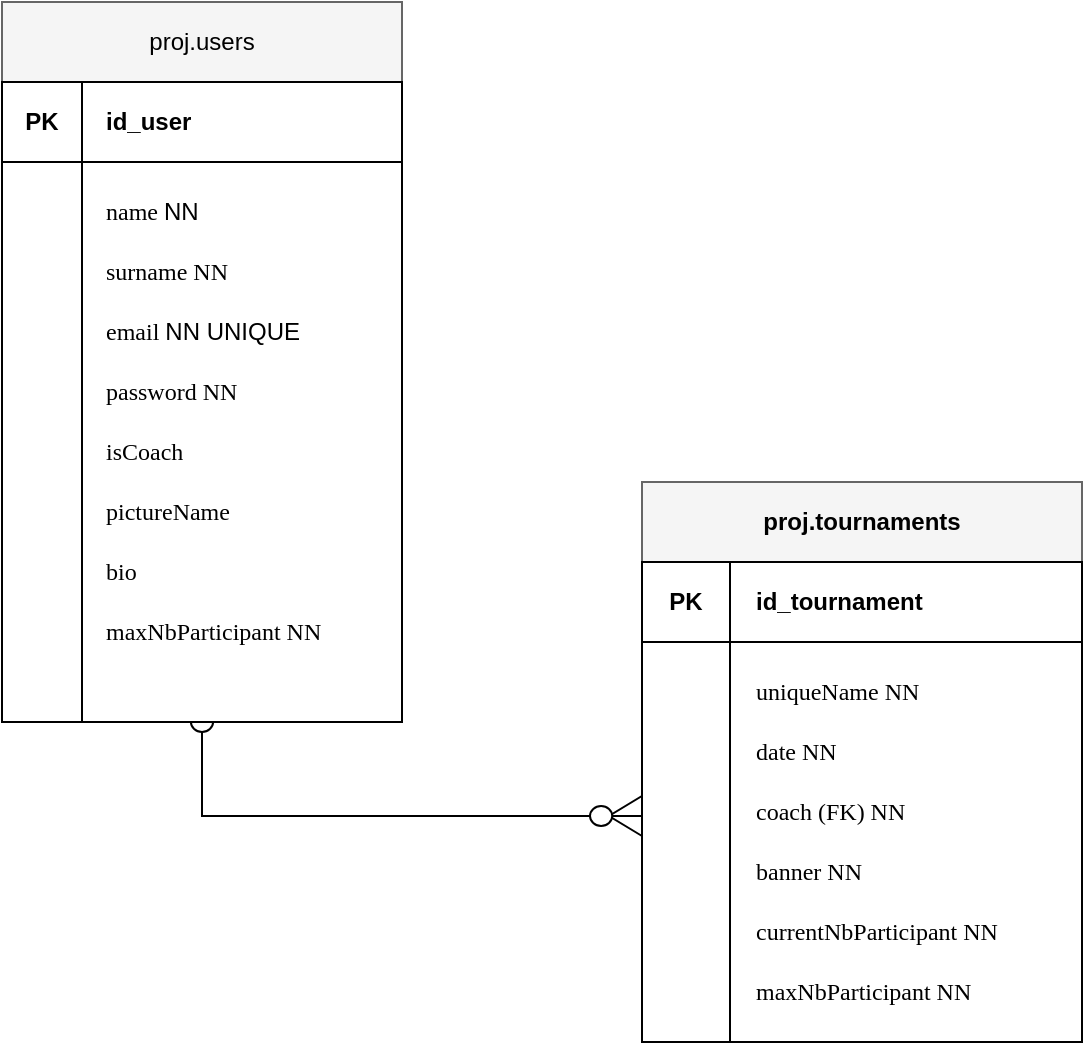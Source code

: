 <mxfile version="24.0.7" type="device">
  <diagram id="C5RBs43oDa-KdzZeNtuy" name="Page-1">
    <mxGraphModel dx="819" dy="1616" grid="1" gridSize="10" guides="1" tooltips="1" connect="1" arrows="1" fold="1" page="1" pageScale="1" pageWidth="827" pageHeight="1169" math="0" shadow="0">
      <root>
        <mxCell id="WIyWlLk6GJQsqaUBKTNV-0" />
        <mxCell id="WIyWlLk6GJQsqaUBKTNV-1" parent="WIyWlLk6GJQsqaUBKTNV-0" />
        <mxCell id="-gnc18n2pd0LGO67LdCI-12" value="" style="group;fontFamily=Verdana;" vertex="1" connectable="0" parent="WIyWlLk6GJQsqaUBKTNV-1">
          <mxGeometry x="480" y="160" width="220" height="280" as="geometry" />
        </mxCell>
        <mxCell id="-gnc18n2pd0LGO67LdCI-6" value="" style="rounded=0;whiteSpace=wrap;html=1;fillColor=#f5f5f5;fontColor=#333333;strokeColor=#666666;" vertex="1" parent="-gnc18n2pd0LGO67LdCI-12">
          <mxGeometry width="220.0" height="40" as="geometry" />
        </mxCell>
        <mxCell id="-gnc18n2pd0LGO67LdCI-7" value="" style="rounded=0;whiteSpace=wrap;html=1;" vertex="1" parent="-gnc18n2pd0LGO67LdCI-12">
          <mxGeometry x="44" y="40" width="176" height="40" as="geometry" />
        </mxCell>
        <mxCell id="-gnc18n2pd0LGO67LdCI-8" value="" style="rounded=0;whiteSpace=wrap;html=1;" vertex="1" parent="-gnc18n2pd0LGO67LdCI-12">
          <mxGeometry y="40" width="44" height="40" as="geometry" />
        </mxCell>
        <mxCell id="-gnc18n2pd0LGO67LdCI-9" value="" style="rounded=0;whiteSpace=wrap;html=1;" vertex="1" parent="-gnc18n2pd0LGO67LdCI-12">
          <mxGeometry y="80" width="44" height="200" as="geometry" />
        </mxCell>
        <mxCell id="-gnc18n2pd0LGO67LdCI-10" value="" style="rounded=0;whiteSpace=wrap;html=1;" vertex="1" parent="-gnc18n2pd0LGO67LdCI-12">
          <mxGeometry x="44" y="80" width="176" height="200" as="geometry" />
        </mxCell>
        <mxCell id="-gnc18n2pd0LGO67LdCI-11" value="&lt;b&gt;PK&lt;/b&gt;" style="text;strokeColor=none;align=center;fillColor=none;html=1;verticalAlign=middle;whiteSpace=wrap;rounded=0;" vertex="1" parent="-gnc18n2pd0LGO67LdCI-12">
          <mxGeometry y="40" width="44" height="40" as="geometry" />
        </mxCell>
        <mxCell id="-gnc18n2pd0LGO67LdCI-15" value="&lt;b&gt;id_tournament&lt;/b&gt;" style="text;strokeColor=none;align=left;fillColor=none;html=1;verticalAlign=middle;whiteSpace=wrap;rounded=0;" vertex="1" parent="-gnc18n2pd0LGO67LdCI-12">
          <mxGeometry x="55.0" y="45" width="110.0" height="30" as="geometry" />
        </mxCell>
        <mxCell id="-gnc18n2pd0LGO67LdCI-16" value="uniqueName NN" style="text;strokeColor=none;align=left;fillColor=none;html=1;verticalAlign=middle;whiteSpace=wrap;rounded=0;fontFamily=Verdana;" vertex="1" parent="-gnc18n2pd0LGO67LdCI-12">
          <mxGeometry x="55.0" y="90" width="121.0" height="30" as="geometry" />
        </mxCell>
        <mxCell id="-gnc18n2pd0LGO67LdCI-17" value="&lt;div align=&quot;left&quot;&gt;date NN&lt;/div&gt;" style="text;strokeColor=none;align=left;fillColor=none;html=1;verticalAlign=middle;whiteSpace=wrap;rounded=0;fontFamily=Verdana;" vertex="1" parent="-gnc18n2pd0LGO67LdCI-12">
          <mxGeometry x="55.0" y="120" width="110.0" height="30" as="geometry" />
        </mxCell>
        <mxCell id="-gnc18n2pd0LGO67LdCI-18" value="coach (FK) NN" style="text;strokeColor=none;align=left;fillColor=none;html=1;verticalAlign=middle;whiteSpace=wrap;rounded=0;fontFamily=Verdana;" vertex="1" parent="-gnc18n2pd0LGO67LdCI-12">
          <mxGeometry x="55.0" y="150" width="110.0" height="30" as="geometry" />
        </mxCell>
        <mxCell id="-gnc18n2pd0LGO67LdCI-14" value="&lt;b&gt;proj.tournaments&lt;/b&gt;" style="text;strokeColor=none;align=center;fillColor=none;html=1;verticalAlign=middle;whiteSpace=wrap;rounded=0;" vertex="1" parent="-gnc18n2pd0LGO67LdCI-12">
          <mxGeometry width="220.0" height="40" as="geometry" />
        </mxCell>
        <mxCell id="-gnc18n2pd0LGO67LdCI-22" value="banner NN" style="text;strokeColor=none;align=left;fillColor=none;html=1;verticalAlign=middle;whiteSpace=wrap;rounded=0;fontFamily=Verdana;" vertex="1" parent="-gnc18n2pd0LGO67LdCI-12">
          <mxGeometry x="55.0" y="180" width="110.0" height="30" as="geometry" />
        </mxCell>
        <mxCell id="-gnc18n2pd0LGO67LdCI-23" value="currentNbParticipant NN" style="text;strokeColor=none;align=left;fillColor=none;html=1;verticalAlign=middle;whiteSpace=wrap;rounded=0;fontFamily=Verdana;" vertex="1" parent="-gnc18n2pd0LGO67LdCI-12">
          <mxGeometry x="55.0" y="210" width="154" height="30" as="geometry" />
        </mxCell>
        <mxCell id="-gnc18n2pd0LGO67LdCI-24" value="maxNbParticipant NN" style="text;strokeColor=none;align=left;fillColor=none;html=1;verticalAlign=middle;whiteSpace=wrap;rounded=0;fontFamily=Verdana;" vertex="1" parent="-gnc18n2pd0LGO67LdCI-12">
          <mxGeometry x="55.0" y="240" width="154" height="30" as="geometry" />
        </mxCell>
        <mxCell id="-gnc18n2pd0LGO67LdCI-42" value="" style="triangle;whiteSpace=wrap;html=1;rotation=-180;" vertex="1" parent="-gnc18n2pd0LGO67LdCI-12">
          <mxGeometry x="-16.5" y="157" width="16.5" height="20" as="geometry" />
        </mxCell>
        <mxCell id="-gnc18n2pd0LGO67LdCI-41" value="" style="endArrow=none;html=1;rounded=0;exitX=-0.003;exitY=0.435;exitDx=0;exitDy=0;exitPerimeter=0;" edge="1" parent="WIyWlLk6GJQsqaUBKTNV-1" source="-gnc18n2pd0LGO67LdCI-9">
          <mxGeometry width="50" height="50" relative="1" as="geometry">
            <mxPoint x="290" y="360" as="sourcePoint" />
            <mxPoint x="260" y="280" as="targetPoint" />
            <Array as="points">
              <mxPoint x="260" y="327" />
            </Array>
          </mxGeometry>
        </mxCell>
        <mxCell id="-gnc18n2pd0LGO67LdCI-25" value="" style="group" vertex="1" connectable="0" parent="WIyWlLk6GJQsqaUBKTNV-1">
          <mxGeometry x="160" width="200" height="290" as="geometry" />
        </mxCell>
        <mxCell id="-gnc18n2pd0LGO67LdCI-45" value="" style="ellipse;whiteSpace=wrap;html=1;" vertex="1" parent="-gnc18n2pd0LGO67LdCI-25">
          <mxGeometry x="94.45" y="275" width="11.11" height="10" as="geometry" />
        </mxCell>
        <mxCell id="-gnc18n2pd0LGO67LdCI-51" value="" style="group" vertex="1" connectable="0" parent="-gnc18n2pd0LGO67LdCI-25">
          <mxGeometry width="200" height="280" as="geometry" />
        </mxCell>
        <mxCell id="-gnc18n2pd0LGO67LdCI-29" value="" style="rounded=0;whiteSpace=wrap;html=1;" vertex="1" parent="-gnc18n2pd0LGO67LdCI-51">
          <mxGeometry width="40" height="280" as="geometry" />
        </mxCell>
        <mxCell id="-gnc18n2pd0LGO67LdCI-30" value="" style="rounded=0;whiteSpace=wrap;html=1;" vertex="1" parent="-gnc18n2pd0LGO67LdCI-51">
          <mxGeometry x="40" width="160" height="280" as="geometry" />
        </mxCell>
        <mxCell id="-gnc18n2pd0LGO67LdCI-33" value="&lt;font face=&quot;Verdana&quot;&gt;name &lt;/font&gt;NN" style="text;strokeColor=none;align=left;fillColor=none;html=1;verticalAlign=middle;whiteSpace=wrap;rounded=0;" vertex="1" parent="-gnc18n2pd0LGO67LdCI-51">
          <mxGeometry x="50" y="10" width="100" height="30" as="geometry" />
        </mxCell>
        <mxCell id="-gnc18n2pd0LGO67LdCI-34" value="&lt;div align=&quot;left&quot;&gt;&lt;font face=&quot;Verdana&quot;&gt;surname NN&lt;/font&gt;&lt;/div&gt;" style="text;strokeColor=none;align=left;fillColor=none;html=1;verticalAlign=middle;whiteSpace=wrap;rounded=0;" vertex="1" parent="-gnc18n2pd0LGO67LdCI-51">
          <mxGeometry x="50" y="40" width="100" height="30" as="geometry" />
        </mxCell>
        <mxCell id="-gnc18n2pd0LGO67LdCI-35" value="isCoach " style="text;strokeColor=none;align=left;fillColor=none;html=1;verticalAlign=middle;whiteSpace=wrap;rounded=0;fontFamily=Verdana;" vertex="1" parent="-gnc18n2pd0LGO67LdCI-51">
          <mxGeometry x="50" y="130" width="100" height="30" as="geometry" />
        </mxCell>
        <mxCell id="-gnc18n2pd0LGO67LdCI-37" value="pictureName " style="text;strokeColor=none;align=left;fillColor=none;html=1;verticalAlign=middle;whiteSpace=wrap;rounded=0;fontFamily=Verdana;" vertex="1" parent="-gnc18n2pd0LGO67LdCI-51">
          <mxGeometry x="50" y="160" width="110" height="30" as="geometry" />
        </mxCell>
        <mxCell id="-gnc18n2pd0LGO67LdCI-38" value="bio " style="text;strokeColor=none;align=left;fillColor=none;html=1;verticalAlign=middle;whiteSpace=wrap;rounded=0;fontFamily=Verdana;" vertex="1" parent="-gnc18n2pd0LGO67LdCI-51">
          <mxGeometry x="50" y="190" width="140" height="30" as="geometry" />
        </mxCell>
        <mxCell id="-gnc18n2pd0LGO67LdCI-39" value="maxNbParticipant NN" style="text;strokeColor=none;align=left;fillColor=none;html=1;verticalAlign=middle;whiteSpace=wrap;rounded=0;fontFamily=Verdana;" vertex="1" parent="-gnc18n2pd0LGO67LdCI-51">
          <mxGeometry x="50" y="220" width="140" height="30" as="geometry" />
        </mxCell>
        <mxCell id="-gnc18n2pd0LGO67LdCI-48" value="&lt;font face=&quot;Verdana&quot;&gt;email &lt;/font&gt;NN UNIQUE" style="text;strokeColor=none;align=left;fillColor=none;html=1;verticalAlign=middle;whiteSpace=wrap;rounded=0;" vertex="1" parent="-gnc18n2pd0LGO67LdCI-51">
          <mxGeometry x="50" y="70" width="130" height="30" as="geometry" />
        </mxCell>
        <mxCell id="-gnc18n2pd0LGO67LdCI-49" value="&lt;div align=&quot;left&quot;&gt;&lt;font face=&quot;Verdana&quot;&gt;password NN&lt;/font&gt;&lt;/div&gt;" style="text;strokeColor=none;align=left;fillColor=none;html=1;verticalAlign=middle;whiteSpace=wrap;rounded=0;" vertex="1" parent="-gnc18n2pd0LGO67LdCI-51">
          <mxGeometry x="50" y="100" width="100" height="30" as="geometry" />
        </mxCell>
        <mxCell id="-gnc18n2pd0LGO67LdCI-46" value="" style="ellipse;whiteSpace=wrap;html=1;" vertex="1" parent="WIyWlLk6GJQsqaUBKTNV-1">
          <mxGeometry x="454" y="322" width="11.11" height="10" as="geometry" />
        </mxCell>
        <mxCell id="-gnc18n2pd0LGO67LdCI-26" value="" style="rounded=0;whiteSpace=wrap;html=1;fillColor=#f5f5f5;fontColor=#333333;strokeColor=#666666;" vertex="1" parent="WIyWlLk6GJQsqaUBKTNV-1">
          <mxGeometry x="160" y="-80" width="200" height="40" as="geometry" />
        </mxCell>
        <mxCell id="-gnc18n2pd0LGO67LdCI-36" value="proj.users" style="text;strokeColor=none;align=center;fillColor=none;html=1;verticalAlign=middle;whiteSpace=wrap;rounded=0;" vertex="1" parent="WIyWlLk6GJQsqaUBKTNV-1">
          <mxGeometry x="160" y="-80" width="200" height="40" as="geometry" />
        </mxCell>
        <mxCell id="-gnc18n2pd0LGO67LdCI-27" value="" style="rounded=0;whiteSpace=wrap;html=1;" vertex="1" parent="WIyWlLk6GJQsqaUBKTNV-1">
          <mxGeometry x="200" y="-40" width="160" height="40" as="geometry" />
        </mxCell>
        <mxCell id="-gnc18n2pd0LGO67LdCI-32" value="&lt;b&gt;id_user&lt;/b&gt;" style="text;strokeColor=none;align=left;fillColor=none;html=1;verticalAlign=middle;whiteSpace=wrap;rounded=0;" vertex="1" parent="WIyWlLk6GJQsqaUBKTNV-1">
          <mxGeometry x="210" y="-35" width="100" height="30" as="geometry" />
        </mxCell>
        <mxCell id="-gnc18n2pd0LGO67LdCI-28" value="" style="rounded=0;whiteSpace=wrap;html=1;" vertex="1" parent="WIyWlLk6GJQsqaUBKTNV-1">
          <mxGeometry x="160" y="-40" width="40" height="40" as="geometry" />
        </mxCell>
        <mxCell id="-gnc18n2pd0LGO67LdCI-31" value="&lt;b&gt;PK&lt;/b&gt;" style="text;strokeColor=none;align=center;fillColor=none;html=1;verticalAlign=middle;whiteSpace=wrap;rounded=0;" vertex="1" parent="WIyWlLk6GJQsqaUBKTNV-1">
          <mxGeometry x="160" y="-40" width="40" height="40" as="geometry" />
        </mxCell>
      </root>
    </mxGraphModel>
  </diagram>
</mxfile>
